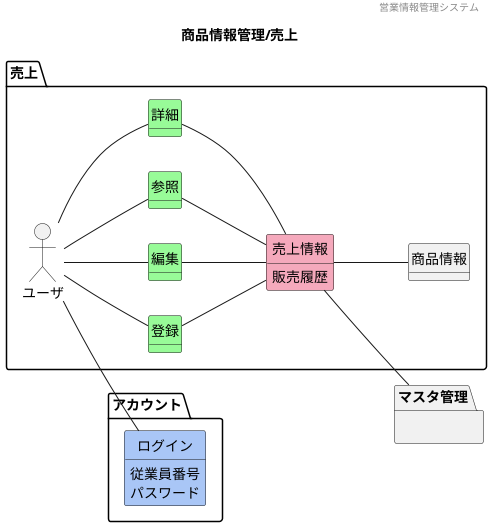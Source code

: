 @startuml images/商品情報管理/売上
' ヘッダー
header 営業情報管理システム
' タイトル
title 商品情報管理/売上
' 
hide circle
' 
hide method
left to right direction

package "アカウント"{
    class "ログイン" #A9C6F6
}

package "売上" {
    'ユーザや外部システム
    mix_actor "ユーザ"
    class "登録" #98fb98
    class "編集" #98fb98
    class "参照" #98fb98
    class "詳細" #98fb98
    class "売上情報" #F5A9BC
    class "商品情報"
}
    package "マスタ管理"{
    }
    ' class "" #F5A9BC
    ' class "" #ffd700

    'モデル同士の関係
    ユーザ -- 参照
    ユーザ -- 登録
    ユーザ -- 編集
    ユーザ -- 詳細
    ユーザ -- ログイン
    参照 -- 売上情報
    登録 -- 売上情報
    編集 -- 売上情報
    詳細 -- 売上情報
    売上情報 -- 商品情報
    売上情報 -- マスタ管理

    'ドメインクラスの属性
    ' 商品情報 : 型番
    ' 商品情報 : 商品コード
    ' 商品情報 : JANコード
    ' 商品情報 : 商品画像
    ' 商品情報 : 在庫場所
    ' 商品情報 : カテゴリ
    ' 商品情報 : 仕入価格
    売上情報 : 販売履歴
    ログイン : 従業員番号
    ログイン : パスワード




@enduml
